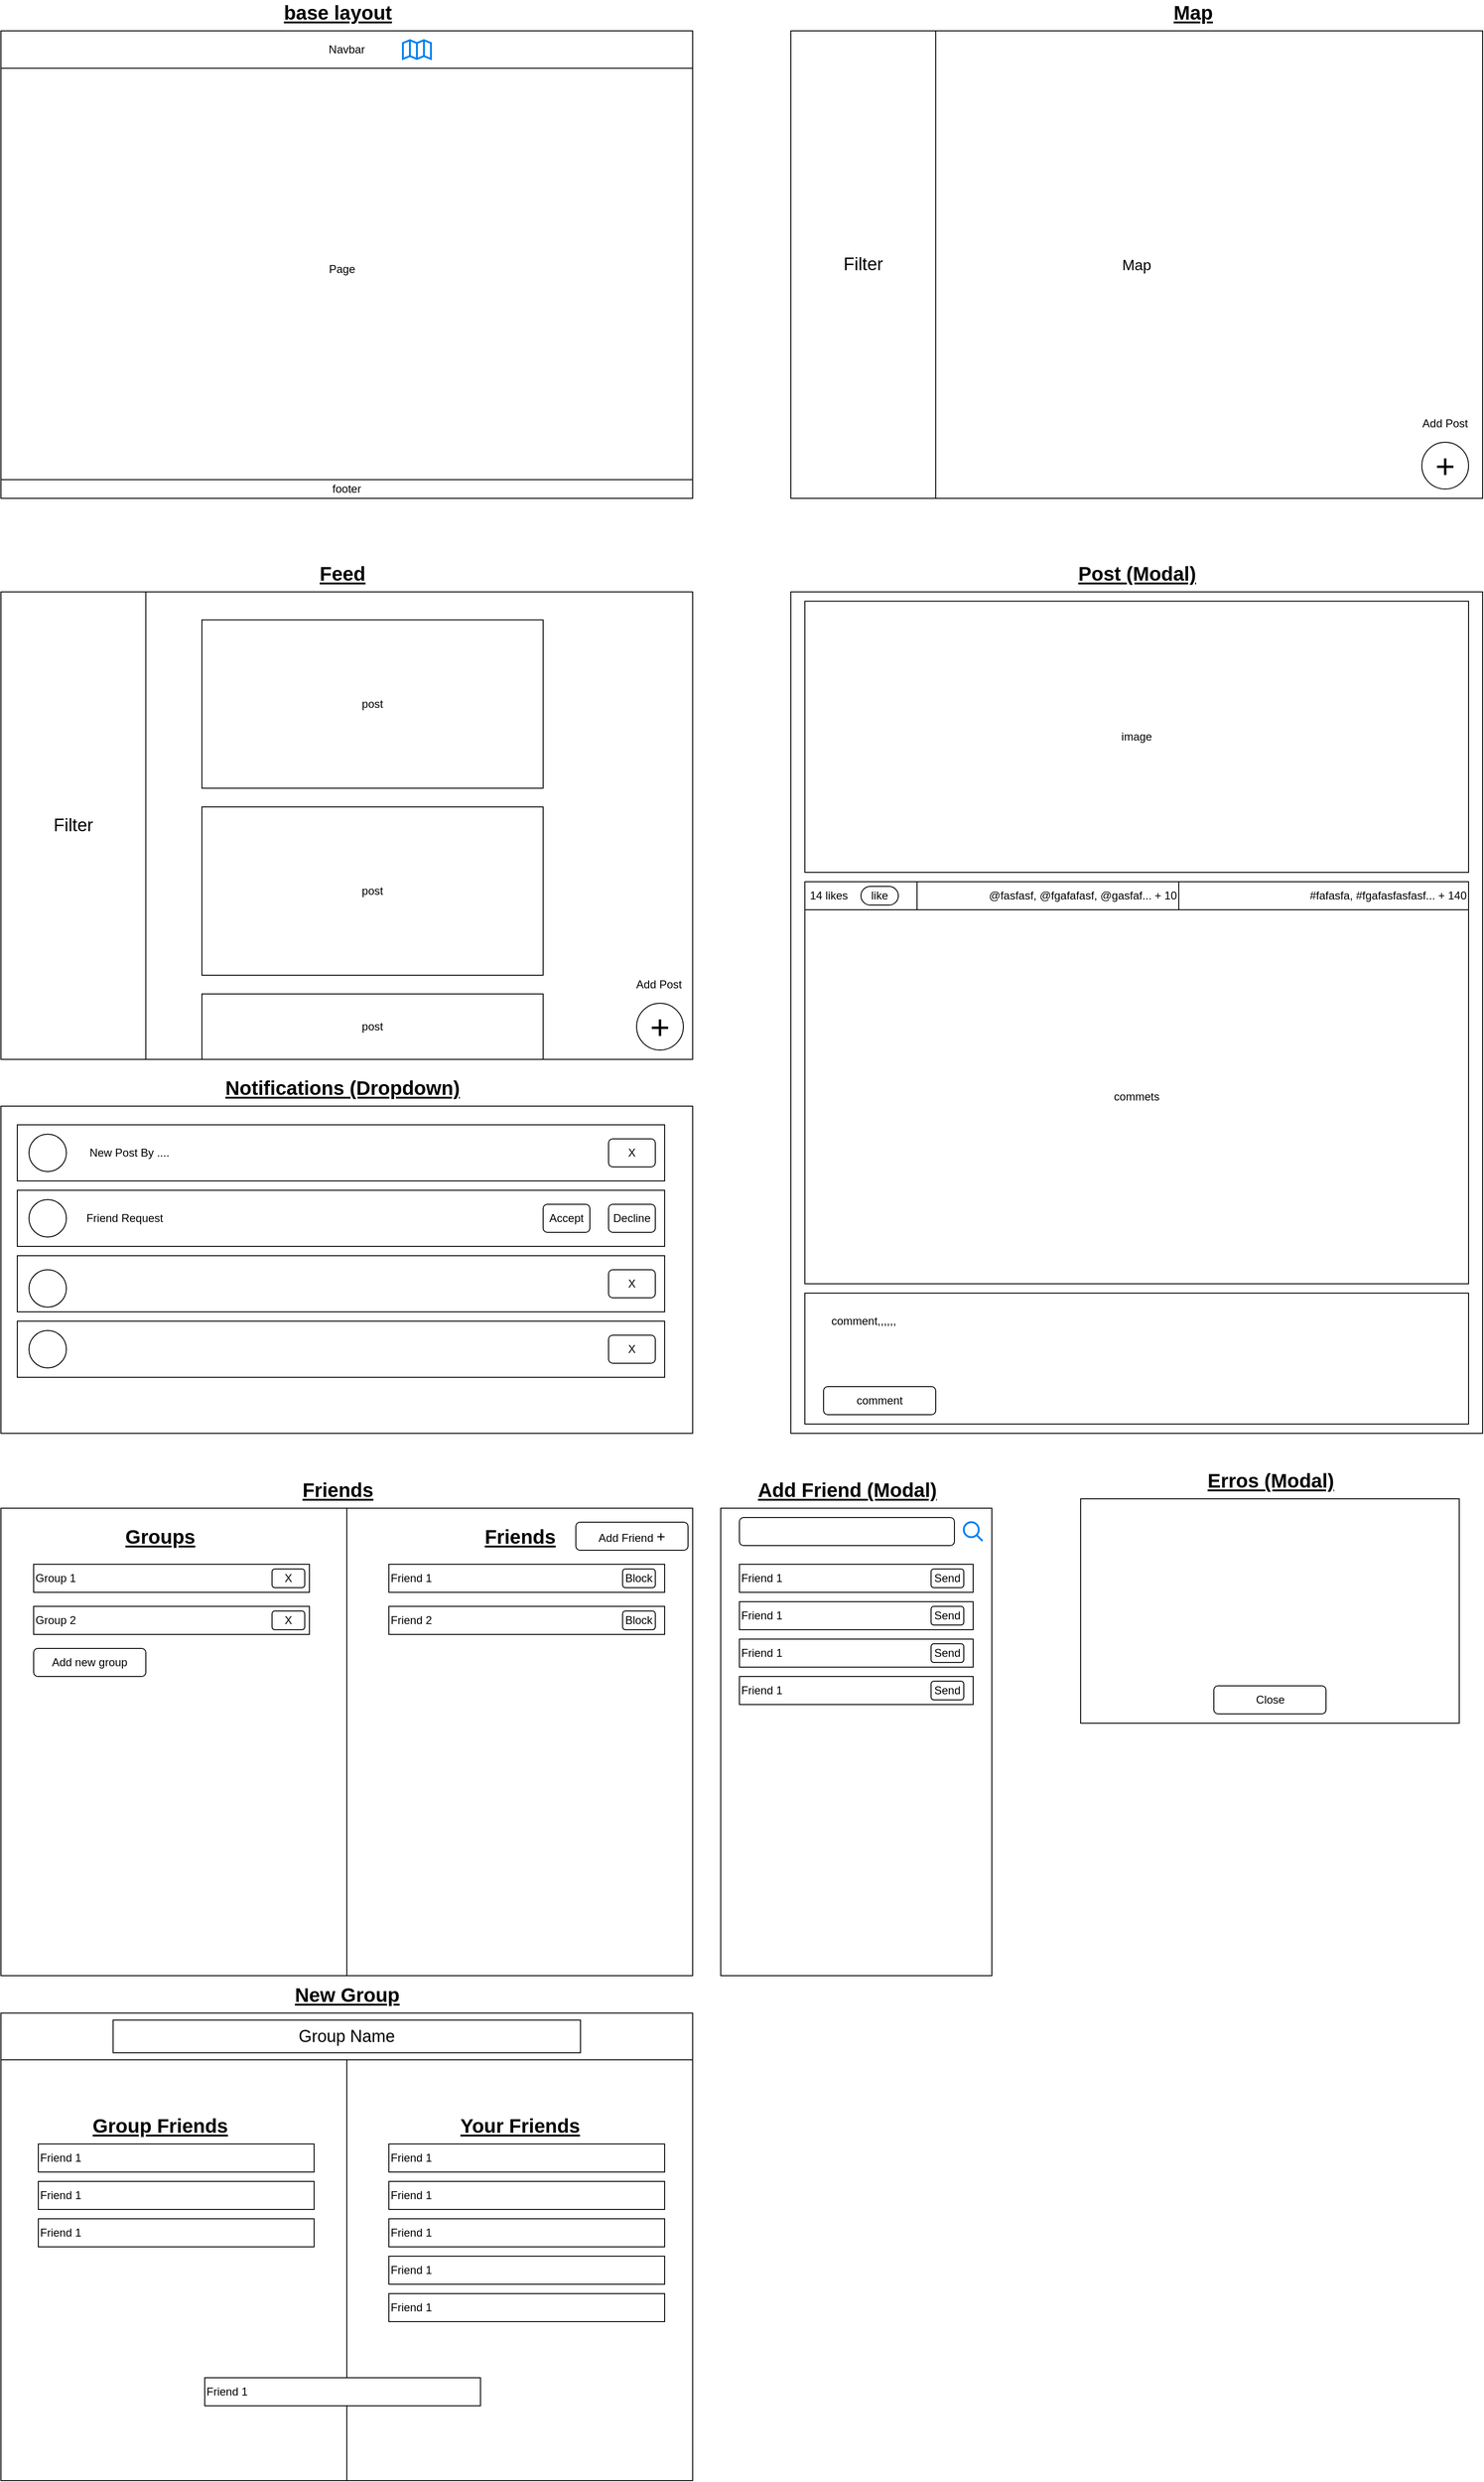 <mxfile version="14.3.2" type="device"><diagram id="v_9VquDrRu7qs31el96o" name="Page-1"><mxGraphModel dx="2583" dy="1447" grid="1" gridSize="10" guides="1" tooltips="1" connect="1" arrows="1" fold="1" page="1" pageScale="1" pageWidth="850" pageHeight="1100" math="0" shadow="0"><root><mxCell id="0"/><mxCell id="1" parent="0"/><mxCell id="4Acoy24PGVfbSqKxAUNu-5" value="" style="rounded=0;whiteSpace=wrap;html=1;" vertex="1" parent="1"><mxGeometry x="60" y="180" width="740" height="500" as="geometry"/></mxCell><mxCell id="4Acoy24PGVfbSqKxAUNu-7" value="Navbar" style="rounded=0;whiteSpace=wrap;html=1;" vertex="1" parent="1"><mxGeometry x="60" y="180" width="740" height="40" as="geometry"/></mxCell><mxCell id="4Acoy24PGVfbSqKxAUNu-8" value="footer" style="rounded=0;whiteSpace=wrap;html=1;" vertex="1" parent="1"><mxGeometry x="60" y="660" width="740" height="20" as="geometry"/></mxCell><mxCell id="4Acoy24PGVfbSqKxAUNu-9" value="Page" style="text;html=1;strokeColor=none;fillColor=none;align=center;verticalAlign=middle;whiteSpace=wrap;rounded=0;" vertex="1" parent="1"><mxGeometry x="315" y="380" width="220" height="110" as="geometry"/></mxCell><mxCell id="4Acoy24PGVfbSqKxAUNu-10" value="&lt;font style=&quot;font-size: 21px&quot;&gt;&lt;b&gt;&lt;u&gt;base layout&lt;/u&gt;&lt;/b&gt;&lt;/font&gt;" style="text;html=1;align=center;verticalAlign=middle;resizable=0;points=[];autosize=1;" vertex="1" parent="1"><mxGeometry x="355" y="150" width="130" height="20" as="geometry"/></mxCell><mxCell id="4Acoy24PGVfbSqKxAUNu-15" value="&lt;font style=&quot;font-size: 16px&quot;&gt;Map&lt;/font&gt;" style="rounded=0;whiteSpace=wrap;html=1;" vertex="1" parent="1"><mxGeometry x="905" y="180" width="740" height="500" as="geometry"/></mxCell><mxCell id="4Acoy24PGVfbSqKxAUNu-17" value="&lt;font style=&quot;font-size: 21px&quot;&gt;&lt;b&gt;&lt;u&gt;Map&lt;/u&gt;&lt;/b&gt;&lt;/font&gt;" style="text;html=1;align=center;verticalAlign=middle;resizable=0;points=[];autosize=1;" vertex="1" parent="1"><mxGeometry x="1305" y="150" width="60" height="20" as="geometry"/></mxCell><mxCell id="4Acoy24PGVfbSqKxAUNu-18" value="&lt;span style=&quot;font-size: 19px&quot;&gt;Filter&lt;/span&gt;" style="rounded=0;whiteSpace=wrap;html=1;" vertex="1" parent="1"><mxGeometry x="905" y="180" width="155" height="500" as="geometry"/></mxCell><mxCell id="4Acoy24PGVfbSqKxAUNu-19" value="&lt;font style=&quot;font-size: 16px&quot;&gt;Feed&lt;/font&gt;" style="rounded=0;whiteSpace=wrap;html=1;" vertex="1" parent="1"><mxGeometry x="60" y="780" width="740" height="500" as="geometry"/></mxCell><mxCell id="4Acoy24PGVfbSqKxAUNu-20" value="&lt;font style=&quot;font-size: 21px&quot;&gt;&lt;b&gt;&lt;u&gt;Feed&lt;/u&gt;&lt;/b&gt;&lt;/font&gt;" style="text;html=1;align=center;verticalAlign=middle;resizable=0;points=[];autosize=1;" vertex="1" parent="1"><mxGeometry x="395" y="750" width="60" height="20" as="geometry"/></mxCell><mxCell id="4Acoy24PGVfbSqKxAUNu-21" value="&lt;span style=&quot;font-size: 19px&quot;&gt;Filter&lt;/span&gt;" style="rounded=0;whiteSpace=wrap;html=1;" vertex="1" parent="1"><mxGeometry x="60" y="780" width="155" height="500" as="geometry"/></mxCell><mxCell id="4Acoy24PGVfbSqKxAUNu-23" value="post" style="rounded=0;whiteSpace=wrap;html=1;" vertex="1" parent="1"><mxGeometry x="275" y="810" width="365" height="180" as="geometry"/></mxCell><mxCell id="4Acoy24PGVfbSqKxAUNu-24" value="post" style="rounded=0;whiteSpace=wrap;html=1;" vertex="1" parent="1"><mxGeometry x="275" y="1010" width="365" height="180" as="geometry"/></mxCell><mxCell id="4Acoy24PGVfbSqKxAUNu-25" value="post" style="rounded=0;whiteSpace=wrap;html=1;" vertex="1" parent="1"><mxGeometry x="275" y="1210" width="365" height="70" as="geometry"/></mxCell><mxCell id="4Acoy24PGVfbSqKxAUNu-26" value="" style="rounded=0;whiteSpace=wrap;html=1;" vertex="1" parent="1"><mxGeometry x="905" y="780" width="740" height="900" as="geometry"/></mxCell><mxCell id="4Acoy24PGVfbSqKxAUNu-27" value="&lt;span style=&quot;font-size: 21px&quot;&gt;&lt;b&gt;&lt;u&gt;Post (Modal)&lt;/u&gt;&lt;/b&gt;&lt;/span&gt;" style="text;html=1;align=center;verticalAlign=middle;resizable=0;points=[];autosize=1;" vertex="1" parent="1"><mxGeometry x="1205" y="750" width="140" height="20" as="geometry"/></mxCell><mxCell id="4Acoy24PGVfbSqKxAUNu-30" value="image" style="rounded=0;whiteSpace=wrap;html=1;" vertex="1" parent="1"><mxGeometry x="920" y="790" width="710" height="290" as="geometry"/></mxCell><mxCell id="4Acoy24PGVfbSqKxAUNu-31" value="commets" style="rounded=0;whiteSpace=wrap;html=1;" vertex="1" parent="1"><mxGeometry x="920" y="1120" width="710" height="400" as="geometry"/></mxCell><mxCell id="4Acoy24PGVfbSqKxAUNu-33" value="&amp;nbsp;14 likes" style="rounded=0;whiteSpace=wrap;html=1;align=left;" vertex="1" parent="1"><mxGeometry x="920" y="1090" width="120" height="30" as="geometry"/></mxCell><mxCell id="4Acoy24PGVfbSqKxAUNu-34" value="like" style="rounded=1;whiteSpace=wrap;html=1;arcSize=50;" vertex="1" parent="1"><mxGeometry x="980" y="1095" width="40" height="20" as="geometry"/></mxCell><mxCell id="4Acoy24PGVfbSqKxAUNu-35" value="#fafasfa, #fgafasfasfasf... + 140" style="rounded=0;whiteSpace=wrap;html=1;align=right;" vertex="1" parent="1"><mxGeometry x="1320" y="1090" width="310" height="30" as="geometry"/></mxCell><mxCell id="4Acoy24PGVfbSqKxAUNu-36" value="@fasfasf, @fgafafasf, @gasfaf... + 10" style="rounded=0;whiteSpace=wrap;html=1;align=right;" vertex="1" parent="1"><mxGeometry x="1040" y="1090" width="280" height="30" as="geometry"/></mxCell><mxCell id="4Acoy24PGVfbSqKxAUNu-37" value="" style="rounded=0;whiteSpace=wrap;html=1;" vertex="1" parent="1"><mxGeometry x="920" y="1530" width="710" height="140" as="geometry"/></mxCell><mxCell id="4Acoy24PGVfbSqKxAUNu-39" value="comment" style="rounded=1;whiteSpace=wrap;html=1;" vertex="1" parent="1"><mxGeometry x="940" y="1630" width="120" height="30" as="geometry"/></mxCell><mxCell id="4Acoy24PGVfbSqKxAUNu-40" value="comment,,,,,," style="text;html=1;strokeColor=none;fillColor=none;align=center;verticalAlign=middle;whiteSpace=wrap;rounded=0;" vertex="1" parent="1"><mxGeometry x="922.5" y="1550" width="120" height="20" as="geometry"/></mxCell><mxCell id="4Acoy24PGVfbSqKxAUNu-43" value="" style="rounded=0;whiteSpace=wrap;html=1;" vertex="1" parent="1"><mxGeometry x="60" y="1330" width="740" height="350" as="geometry"/></mxCell><mxCell id="4Acoy24PGVfbSqKxAUNu-44" value="&lt;font style=&quot;font-size: 21px&quot;&gt;&lt;b&gt;&lt;u&gt;Notifications (Dropdown)&lt;/u&gt;&lt;/b&gt;&lt;/font&gt;" style="text;html=1;align=center;verticalAlign=middle;resizable=0;points=[];autosize=1;" vertex="1" parent="1"><mxGeometry x="290" y="1300" width="270" height="20" as="geometry"/></mxCell><mxCell id="4Acoy24PGVfbSqKxAUNu-45" value="" style="rounded=0;whiteSpace=wrap;html=1;" vertex="1" parent="1"><mxGeometry x="77.5" y="1350" width="692.5" height="60" as="geometry"/></mxCell><mxCell id="4Acoy24PGVfbSqKxAUNu-46" value="" style="rounded=0;whiteSpace=wrap;html=1;" vertex="1" parent="1"><mxGeometry x="77.5" y="1420" width="692.5" height="60" as="geometry"/></mxCell><mxCell id="4Acoy24PGVfbSqKxAUNu-47" value="" style="rounded=0;whiteSpace=wrap;html=1;" vertex="1" parent="1"><mxGeometry x="77.5" y="1490" width="692.5" height="60" as="geometry"/></mxCell><mxCell id="4Acoy24PGVfbSqKxAUNu-48" value="" style="rounded=0;whiteSpace=wrap;html=1;" vertex="1" parent="1"><mxGeometry x="77.5" y="1560" width="692.5" height="60" as="geometry"/></mxCell><mxCell id="4Acoy24PGVfbSqKxAUNu-49" value="X" style="rounded=1;whiteSpace=wrap;html=1;" vertex="1" parent="1"><mxGeometry x="710" y="1575" width="50" height="30" as="geometry"/></mxCell><mxCell id="4Acoy24PGVfbSqKxAUNu-50" value="X" style="rounded=1;whiteSpace=wrap;html=1;" vertex="1" parent="1"><mxGeometry x="710" y="1505" width="50" height="30" as="geometry"/></mxCell><mxCell id="4Acoy24PGVfbSqKxAUNu-51" value="Decline" style="rounded=1;whiteSpace=wrap;html=1;" vertex="1" parent="1"><mxGeometry x="710" y="1435" width="50" height="30" as="geometry"/></mxCell><mxCell id="4Acoy24PGVfbSqKxAUNu-52" value="X" style="rounded=1;whiteSpace=wrap;html=1;" vertex="1" parent="1"><mxGeometry x="710" y="1365" width="50" height="30" as="geometry"/></mxCell><mxCell id="4Acoy24PGVfbSqKxAUNu-53" value="" style="ellipse;whiteSpace=wrap;html=1;aspect=fixed;" vertex="1" parent="1"><mxGeometry x="90" y="1360" width="40" height="40" as="geometry"/></mxCell><mxCell id="4Acoy24PGVfbSqKxAUNu-54" value="" style="ellipse;whiteSpace=wrap;html=1;aspect=fixed;" vertex="1" parent="1"><mxGeometry x="90" y="1430" width="40" height="40" as="geometry"/></mxCell><mxCell id="4Acoy24PGVfbSqKxAUNu-55" value="" style="ellipse;whiteSpace=wrap;html=1;aspect=fixed;" vertex="1" parent="1"><mxGeometry x="90" y="1505" width="40" height="40" as="geometry"/></mxCell><mxCell id="4Acoy24PGVfbSqKxAUNu-56" value="" style="ellipse;whiteSpace=wrap;html=1;aspect=fixed;" vertex="1" parent="1"><mxGeometry x="90" y="1570" width="40" height="40" as="geometry"/></mxCell><mxCell id="4Acoy24PGVfbSqKxAUNu-58" value="" style="shape=image;html=1;verticalAlign=top;verticalLabelPosition=bottom;labelBackgroundColor=#ffffff;imageAspect=0;aspect=fixed;image=https://cdn1.iconfinder.com/data/icons/feather-2/24/bell-128.png" vertex="1" parent="1"><mxGeometry x="750" y="186" width="28" height="28" as="geometry"/></mxCell><mxCell id="4Acoy24PGVfbSqKxAUNu-59" value="" style="html=1;verticalLabelPosition=bottom;align=center;labelBackgroundColor=#ffffff;verticalAlign=top;strokeWidth=2;strokeColor=#0080F0;shadow=0;dashed=0;shape=mxgraph.ios7.icons.map;" vertex="1" parent="1"><mxGeometry x="490" y="190" width="30" height="20" as="geometry"/></mxCell><mxCell id="4Acoy24PGVfbSqKxAUNu-60" value="" style="shape=image;html=1;verticalAlign=top;verticalLabelPosition=bottom;labelBackgroundColor=#ffffff;imageAspect=0;aspect=fixed;image=https://cdn2.iconfinder.com/data/icons/wirecons-free-vector-icons/32/475341-group-128.png" vertex="1" parent="1"><mxGeometry x="690" y="184" width="30" height="30" as="geometry"/></mxCell><mxCell id="4Acoy24PGVfbSqKxAUNu-61" value="" style="rounded=0;whiteSpace=wrap;html=1;" vertex="1" parent="1"><mxGeometry x="60" y="1760" width="740" height="500" as="geometry"/></mxCell><mxCell id="4Acoy24PGVfbSqKxAUNu-63" value="&lt;font style=&quot;font-size: 21px&quot;&gt;&lt;b&gt;&lt;u&gt;Friends&lt;/u&gt;&lt;/b&gt;&lt;/font&gt;" style="text;html=1;align=center;verticalAlign=middle;resizable=0;points=[];autosize=1;" vertex="1" parent="1"><mxGeometry x="375" y="1730" width="90" height="20" as="geometry"/></mxCell><mxCell id="4Acoy24PGVfbSqKxAUNu-64" value="" style="rounded=0;whiteSpace=wrap;html=1;" vertex="1" parent="1"><mxGeometry x="60" y="1760" width="370" height="500" as="geometry"/></mxCell><mxCell id="4Acoy24PGVfbSqKxAUNu-67" value="" style="shape=image;html=1;verticalAlign=top;verticalLabelPosition=bottom;labelBackgroundColor=#ffffff;imageAspect=0;aspect=fixed;image=https://cdn4.iconfinder.com/data/icons/basic-ui-2-line/32/people-group-team-peoples-friend-128.png" vertex="1" parent="1"><mxGeometry x="80" y="1770" width="40" height="40" as="geometry"/></mxCell><mxCell id="4Acoy24PGVfbSqKxAUNu-68" value="&lt;span style=&quot;font-size: 21px&quot;&gt;&lt;b&gt;&lt;u&gt;Groups&lt;/u&gt;&lt;/b&gt;&lt;/span&gt;" style="text;html=1;align=center;verticalAlign=middle;resizable=0;points=[];autosize=1;" vertex="1" parent="1"><mxGeometry x="185" y="1780" width="90" height="20" as="geometry"/></mxCell><mxCell id="4Acoy24PGVfbSqKxAUNu-69" value="&lt;span style=&quot;font-size: 21px&quot;&gt;&lt;b&gt;&lt;u&gt;Friends&lt;/u&gt;&lt;/b&gt;&lt;/span&gt;" style="text;html=1;align=center;verticalAlign=middle;resizable=0;points=[];autosize=1;" vertex="1" parent="1"><mxGeometry x="570" y="1780" width="90" height="20" as="geometry"/></mxCell><mxCell id="4Acoy24PGVfbSqKxAUNu-74" value="Group 1" style="rounded=0;whiteSpace=wrap;html=1;align=left;" vertex="1" parent="1"><mxGeometry x="95" y="1820" width="295" height="30" as="geometry"/></mxCell><mxCell id="4Acoy24PGVfbSqKxAUNu-75" value="X" style="rounded=1;whiteSpace=wrap;html=1;" vertex="1" parent="1"><mxGeometry x="350" y="1825" width="35" height="20" as="geometry"/></mxCell><mxCell id="4Acoy24PGVfbSqKxAUNu-76" value="Group 2" style="rounded=0;whiteSpace=wrap;html=1;align=left;" vertex="1" parent="1"><mxGeometry x="95" y="1865" width="295" height="30" as="geometry"/></mxCell><mxCell id="4Acoy24PGVfbSqKxAUNu-77" value="X" style="rounded=1;whiteSpace=wrap;html=1;" vertex="1" parent="1"><mxGeometry x="350" y="1870" width="35" height="20" as="geometry"/></mxCell><mxCell id="4Acoy24PGVfbSqKxAUNu-79" value="Friend 1" style="rounded=0;whiteSpace=wrap;html=1;align=left;" vertex="1" parent="1"><mxGeometry x="475" y="1820" width="295" height="30" as="geometry"/></mxCell><mxCell id="4Acoy24PGVfbSqKxAUNu-80" value="Block" style="rounded=1;whiteSpace=wrap;html=1;" vertex="1" parent="1"><mxGeometry x="725" y="1825" width="35" height="20" as="geometry"/></mxCell><mxCell id="4Acoy24PGVfbSqKxAUNu-81" value="Friend 2" style="rounded=0;whiteSpace=wrap;html=1;align=left;" vertex="1" parent="1"><mxGeometry x="475" y="1865" width="295" height="30" as="geometry"/></mxCell><mxCell id="4Acoy24PGVfbSqKxAUNu-82" value="Block" style="rounded=1;whiteSpace=wrap;html=1;" vertex="1" parent="1"><mxGeometry x="725" y="1870" width="35" height="20" as="geometry"/></mxCell><mxCell id="4Acoy24PGVfbSqKxAUNu-84" value="Add Friend &lt;font style=&quot;font-size: 16px&quot;&gt;+&lt;/font&gt;" style="rounded=1;whiteSpace=wrap;html=1;" vertex="1" parent="1"><mxGeometry x="675" y="1775" width="120" height="30" as="geometry"/></mxCell><mxCell id="4Acoy24PGVfbSqKxAUNu-85" value="Friend Request" style="text;html=1;strokeColor=none;fillColor=none;align=center;verticalAlign=middle;whiteSpace=wrap;rounded=0;" vertex="1" parent="1"><mxGeometry x="145" y="1440" width="95" height="20" as="geometry"/></mxCell><mxCell id="4Acoy24PGVfbSqKxAUNu-86" value="Accept" style="rounded=1;whiteSpace=wrap;html=1;" vertex="1" parent="1"><mxGeometry x="640" y="1435" width="50" height="30" as="geometry"/></mxCell><mxCell id="4Acoy24PGVfbSqKxAUNu-87" value="New Post By ...." style="text;html=1;strokeColor=none;fillColor=none;align=center;verticalAlign=middle;whiteSpace=wrap;rounded=0;" vertex="1" parent="1"><mxGeometry x="145" y="1370" width="105" height="20" as="geometry"/></mxCell><mxCell id="4Acoy24PGVfbSqKxAUNu-88" value="" style="rounded=0;whiteSpace=wrap;html=1;" vertex="1" parent="1"><mxGeometry x="830" y="1760" width="290" height="500" as="geometry"/></mxCell><mxCell id="4Acoy24PGVfbSqKxAUNu-89" value="" style="rounded=1;whiteSpace=wrap;html=1;" vertex="1" parent="1"><mxGeometry x="850" y="1770" width="230" height="30" as="geometry"/></mxCell><mxCell id="4Acoy24PGVfbSqKxAUNu-90" value="" style="html=1;verticalLabelPosition=bottom;align=center;labelBackgroundColor=#ffffff;verticalAlign=top;strokeWidth=2;strokeColor=#0080F0;shadow=0;dashed=0;shape=mxgraph.ios7.icons.looking_glass;" vertex="1" parent="1"><mxGeometry x="1090" y="1775" width="20" height="20" as="geometry"/></mxCell><mxCell id="4Acoy24PGVfbSqKxAUNu-91" value="Friend 1" style="rounded=0;whiteSpace=wrap;html=1;align=left;" vertex="1" parent="1"><mxGeometry x="850" y="1820" width="250" height="30" as="geometry"/></mxCell><mxCell id="4Acoy24PGVfbSqKxAUNu-92" value="Friend 1" style="rounded=0;whiteSpace=wrap;html=1;align=left;" vertex="1" parent="1"><mxGeometry x="850" y="1860" width="250" height="30" as="geometry"/></mxCell><mxCell id="4Acoy24PGVfbSqKxAUNu-93" value="Friend 1" style="rounded=0;whiteSpace=wrap;html=1;align=left;" vertex="1" parent="1"><mxGeometry x="850" y="1900" width="250" height="30" as="geometry"/></mxCell><mxCell id="4Acoy24PGVfbSqKxAUNu-94" value="Friend 1" style="rounded=0;whiteSpace=wrap;html=1;align=left;" vertex="1" parent="1"><mxGeometry x="850" y="1940" width="250" height="30" as="geometry"/></mxCell><mxCell id="4Acoy24PGVfbSqKxAUNu-95" value="Send" style="rounded=1;whiteSpace=wrap;html=1;" vertex="1" parent="1"><mxGeometry x="1055" y="1825" width="35" height="20" as="geometry"/></mxCell><mxCell id="4Acoy24PGVfbSqKxAUNu-96" value="Send" style="rounded=1;whiteSpace=wrap;html=1;" vertex="1" parent="1"><mxGeometry x="1055" y="1865" width="35" height="20" as="geometry"/></mxCell><mxCell id="4Acoy24PGVfbSqKxAUNu-97" value="Send" style="rounded=1;whiteSpace=wrap;html=1;" vertex="1" parent="1"><mxGeometry x="1055" y="1905" width="35" height="20" as="geometry"/></mxCell><mxCell id="4Acoy24PGVfbSqKxAUNu-98" value="Send" style="rounded=1;whiteSpace=wrap;html=1;" vertex="1" parent="1"><mxGeometry x="1055" y="1945" width="35" height="20" as="geometry"/></mxCell><mxCell id="4Acoy24PGVfbSqKxAUNu-100" value="&lt;font style=&quot;font-size: 21px&quot;&gt;&lt;b&gt;&lt;u&gt;Add Friend (Modal)&lt;/u&gt;&lt;/b&gt;&lt;/font&gt;" style="text;html=1;align=center;verticalAlign=middle;resizable=0;points=[];autosize=1;" vertex="1" parent="1"><mxGeometry x="860" y="1730" width="210" height="20" as="geometry"/></mxCell><mxCell id="4Acoy24PGVfbSqKxAUNu-106" value="Add new group" style="rounded=1;whiteSpace=wrap;html=1;" vertex="1" parent="1"><mxGeometry x="95" y="1910" width="120" height="30" as="geometry"/></mxCell><mxCell id="4Acoy24PGVfbSqKxAUNu-107" value="" style="rounded=0;whiteSpace=wrap;html=1;" vertex="1" parent="1"><mxGeometry x="60" y="2300" width="740" height="500" as="geometry"/></mxCell><mxCell id="4Acoy24PGVfbSqKxAUNu-108" value="&lt;font style=&quot;font-size: 21px&quot;&gt;&lt;b&gt;&lt;u&gt;New Group&lt;/u&gt;&lt;/b&gt;&lt;/font&gt;" style="text;html=1;align=center;verticalAlign=middle;resizable=0;points=[];autosize=1;" vertex="1" parent="1"><mxGeometry x="365" y="2270" width="130" height="20" as="geometry"/></mxCell><mxCell id="4Acoy24PGVfbSqKxAUNu-109" value="" style="rounded=0;whiteSpace=wrap;html=1;" vertex="1" parent="1"><mxGeometry x="60" y="2350" width="370" height="450" as="geometry"/></mxCell><mxCell id="4Acoy24PGVfbSqKxAUNu-110" value="&lt;b style=&quot;font-size: 21px&quot;&gt;&lt;u&gt;Group Friends&lt;/u&gt;&lt;/b&gt;" style="text;html=1;align=center;verticalAlign=middle;resizable=0;points=[];autosize=1;" vertex="1" parent="1"><mxGeometry x="150" y="2410" width="160" height="20" as="geometry"/></mxCell><mxCell id="4Acoy24PGVfbSqKxAUNu-111" value="&lt;b style=&quot;font-size: 21px&quot;&gt;&lt;u&gt;Your Friends&lt;/u&gt;&lt;/b&gt;" style="text;html=1;align=center;verticalAlign=middle;resizable=0;points=[];autosize=1;" vertex="1" parent="1"><mxGeometry x="545" y="2410" width="140" height="20" as="geometry"/></mxCell><mxCell id="4Acoy24PGVfbSqKxAUNu-112" value="Friend 1" style="rounded=0;whiteSpace=wrap;html=1;align=left;" vertex="1" parent="1"><mxGeometry x="475" y="2440" width="295" height="30" as="geometry"/></mxCell><mxCell id="4Acoy24PGVfbSqKxAUNu-113" value="Friend 1" style="rounded=0;whiteSpace=wrap;html=1;align=left;" vertex="1" parent="1"><mxGeometry x="475" y="2480" width="295" height="30" as="geometry"/></mxCell><mxCell id="4Acoy24PGVfbSqKxAUNu-114" value="Friend 1" style="rounded=0;whiteSpace=wrap;html=1;align=left;" vertex="1" parent="1"><mxGeometry x="475" y="2520" width="295" height="30" as="geometry"/></mxCell><mxCell id="4Acoy24PGVfbSqKxAUNu-115" value="Friend 1" style="rounded=0;whiteSpace=wrap;html=1;align=left;" vertex="1" parent="1"><mxGeometry x="475" y="2600" width="295" height="30" as="geometry"/></mxCell><mxCell id="4Acoy24PGVfbSqKxAUNu-116" value="Friend 1" style="rounded=0;whiteSpace=wrap;html=1;align=left;" vertex="1" parent="1"><mxGeometry x="100" y="2520" width="295" height="30" as="geometry"/></mxCell><mxCell id="4Acoy24PGVfbSqKxAUNu-117" value="Friend 1" style="rounded=0;whiteSpace=wrap;html=1;align=left;" vertex="1" parent="1"><mxGeometry x="100" y="2480" width="295" height="30" as="geometry"/></mxCell><mxCell id="4Acoy24PGVfbSqKxAUNu-118" value="Friend 1" style="rounded=0;whiteSpace=wrap;html=1;align=left;" vertex="1" parent="1"><mxGeometry x="475" y="2560" width="295" height="30" as="geometry"/></mxCell><mxCell id="4Acoy24PGVfbSqKxAUNu-119" value="Friend 1" style="rounded=0;whiteSpace=wrap;html=1;align=left;" vertex="1" parent="1"><mxGeometry x="100" y="2440" width="295" height="30" as="geometry"/></mxCell><mxCell id="4Acoy24PGVfbSqKxAUNu-120" value="Friend 1" style="rounded=0;whiteSpace=wrap;html=1;align=left;" vertex="1" parent="1"><mxGeometry x="278" y="2690" width="295" height="30" as="geometry"/></mxCell><mxCell id="4Acoy24PGVfbSqKxAUNu-123" value="" style="rounded=0;whiteSpace=wrap;html=1;" vertex="1" parent="1"><mxGeometry x="60" y="2300" width="740" height="50" as="geometry"/></mxCell><mxCell id="4Acoy24PGVfbSqKxAUNu-124" value="&lt;span style=&quot;font-size: 18px&quot;&gt;Group Name&lt;/span&gt;" style="rounded=0;whiteSpace=wrap;html=1;" vertex="1" parent="1"><mxGeometry x="180" y="2307.5" width="500" height="35" as="geometry"/></mxCell><mxCell id="4Acoy24PGVfbSqKxAUNu-125" value="&lt;font style=&quot;font-size: 36px&quot;&gt;+&lt;/font&gt;" style="ellipse;whiteSpace=wrap;html=1;aspect=fixed;" vertex="1" parent="1"><mxGeometry x="740" y="1220" width="50" height="50" as="geometry"/></mxCell><mxCell id="4Acoy24PGVfbSqKxAUNu-126" value="&lt;font style=&quot;font-size: 36px&quot;&gt;+&lt;/font&gt;" style="ellipse;whiteSpace=wrap;html=1;aspect=fixed;" vertex="1" parent="1"><mxGeometry x="1580" y="620" width="50" height="50" as="geometry"/></mxCell><mxCell id="4Acoy24PGVfbSqKxAUNu-128" value="Add Post" style="text;html=1;strokeColor=none;fillColor=none;align=center;verticalAlign=middle;whiteSpace=wrap;rounded=0;" vertex="1" parent="1"><mxGeometry x="732" y="1190" width="64" height="20" as="geometry"/></mxCell><mxCell id="4Acoy24PGVfbSqKxAUNu-129" value="Add Post" style="text;html=1;strokeColor=none;fillColor=none;align=center;verticalAlign=middle;whiteSpace=wrap;rounded=0;" vertex="1" parent="1"><mxGeometry x="1573" y="590" width="64" height="20" as="geometry"/></mxCell><mxCell id="4Acoy24PGVfbSqKxAUNu-130" value="" style="rounded=0;whiteSpace=wrap;html=1;" vertex="1" parent="1"><mxGeometry x="1215" y="1750" width="405" height="240" as="geometry"/></mxCell><mxCell id="4Acoy24PGVfbSqKxAUNu-131" value="&lt;font style=&quot;font-size: 21px&quot;&gt;&lt;b&gt;&lt;u&gt;Erros (Modal)&lt;/u&gt;&lt;/b&gt;&lt;/font&gt;" style="text;html=1;align=center;verticalAlign=middle;resizable=0;points=[];autosize=1;" vertex="1" parent="1"><mxGeometry x="1342.5" y="1720" width="150" height="20" as="geometry"/></mxCell><mxCell id="4Acoy24PGVfbSqKxAUNu-132" value="Close" style="rounded=1;whiteSpace=wrap;html=1;" vertex="1" parent="1"><mxGeometry x="1357.5" y="1950" width="120" height="30" as="geometry"/></mxCell></root></mxGraphModel></diagram></mxfile>